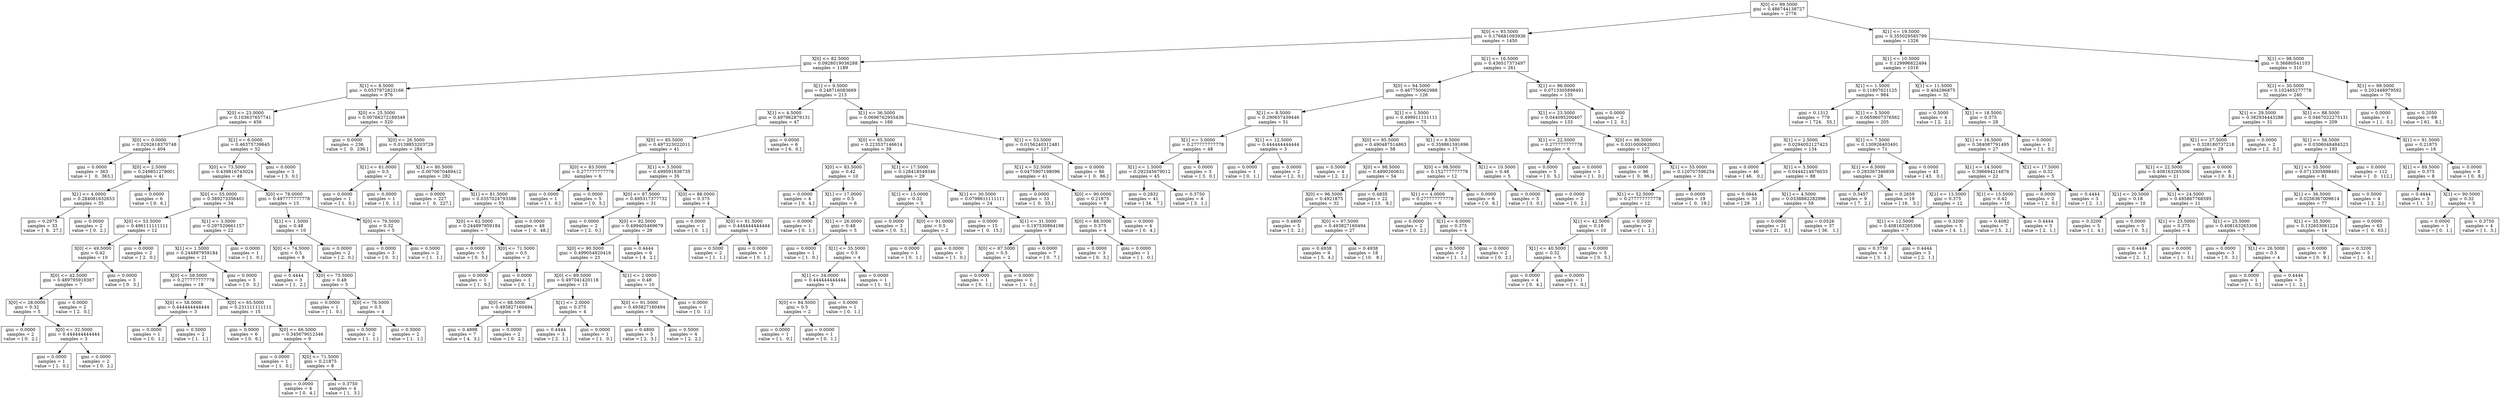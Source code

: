 digraph Tree {
0 [label="X[0] <= 99.5000\ngini = 0.486744138727\nsamples = 2776", shape="box"] ;
1 [label="X[0] <= 93.5000\ngini = 0.176681093936\nsamples = 1450", shape="box"] ;
0 -> 1 ;
2 [label="X[0] <= 82.5000\ngini = 0.0928019036288\nsamples = 1189", shape="box"] ;
1 -> 2 ;
3 [label="X[1] <= 8.5000\ngini = 0.0537972823166\nsamples = 976", shape="box"] ;
2 -> 3 ;
4 [label="X[0] <= 23.0000\ngini = 0.103637657741\nsamples = 456", shape="box"] ;
3 -> 4 ;
5 [label="X[0] <= 0.0000\ngini = 0.0292618370748\nsamples = 404", shape="box"] ;
4 -> 5 ;
6 [label="gini = 0.0000\nsamples = 363\nvalue = [   0.  363.]", shape="box"] ;
5 -> 6 ;
7 [label="X[0] <= 2.5000\ngini = 0.249851279001\nsamples = 41", shape="box"] ;
5 -> 7 ;
8 [label="X[1] <= 4.0000\ngini = 0.284081632653\nsamples = 35", shape="box"] ;
7 -> 8 ;
9 [label="gini = 0.2975\nsamples = 33\nvalue = [  6.  27.]", shape="box"] ;
8 -> 9 ;
10 [label="gini = 0.0000\nsamples = 2\nvalue = [ 0.  2.]", shape="box"] ;
8 -> 10 ;
11 [label="gini = 0.0000\nsamples = 6\nvalue = [ 0.  6.]", shape="box"] ;
7 -> 11 ;
12 [label="X[1] <= 6.0000\ngini = 0.46375739645\nsamples = 52", shape="box"] ;
4 -> 12 ;
13 [label="X[0] <= 73.5000\ngini = 0.439816743024\nsamples = 49", shape="box"] ;
12 -> 13 ;
14 [label="X[0] <= 55.0000\ngini = 0.389273356401\nsamples = 34", shape="box"] ;
13 -> 14 ;
15 [label="X[0] <= 53.5000\ngini = 0.486111111111\nsamples = 12", shape="box"] ;
14 -> 15 ;
16 [label="X[0] <= 49.5000\ngini = 0.42\nsamples = 10", shape="box"] ;
15 -> 16 ;
17 [label="X[0] <= 42.5000\ngini = 0.489795918367\nsamples = 7", shape="box"] ;
16 -> 17 ;
18 [label="X[0] <= 28.0000\ngini = 0.32\nsamples = 5", shape="box"] ;
17 -> 18 ;
19 [label="gini = 0.0000\nsamples = 2\nvalue = [ 0.  2.]", shape="box"] ;
18 -> 19 ;
20 [label="X[0] <= 32.5000\ngini = 0.444444444444\nsamples = 3", shape="box"] ;
18 -> 20 ;
21 [label="gini = 0.0000\nsamples = 1\nvalue = [ 1.  0.]", shape="box"] ;
20 -> 21 ;
22 [label="gini = 0.0000\nsamples = 2\nvalue = [ 0.  2.]", shape="box"] ;
20 -> 22 ;
23 [label="gini = 0.0000\nsamples = 2\nvalue = [ 2.  0.]", shape="box"] ;
17 -> 23 ;
24 [label="gini = 0.0000\nsamples = 3\nvalue = [ 0.  3.]", shape="box"] ;
16 -> 24 ;
25 [label="gini = 0.0000\nsamples = 2\nvalue = [ 2.  0.]", shape="box"] ;
15 -> 25 ;
26 [label="X[1] <= 3.5000\ngini = 0.297520661157\nsamples = 22", shape="box"] ;
14 -> 26 ;
27 [label="X[1] <= 1.5000\ngini = 0.244897959184\nsamples = 21", shape="box"] ;
26 -> 27 ;
28 [label="X[0] <= 59.5000\ngini = 0.277777777778\nsamples = 18", shape="box"] ;
27 -> 28 ;
29 [label="X[0] <= 58.0000\ngini = 0.444444444444\nsamples = 3", shape="box"] ;
28 -> 29 ;
30 [label="gini = 0.0000\nsamples = 1\nvalue = [ 0.  1.]", shape="box"] ;
29 -> 30 ;
31 [label="gini = 0.5000\nsamples = 2\nvalue = [ 1.  1.]", shape="box"] ;
29 -> 31 ;
32 [label="X[0] <= 65.5000\ngini = 0.231111111111\nsamples = 15", shape="box"] ;
28 -> 32 ;
33 [label="gini = 0.0000\nsamples = 6\nvalue = [ 0.  6.]", shape="box"] ;
32 -> 33 ;
34 [label="X[0] <= 66.5000\ngini = 0.345679012346\nsamples = 9", shape="box"] ;
32 -> 34 ;
35 [label="gini = 0.0000\nsamples = 1\nvalue = [ 1.  0.]", shape="box"] ;
34 -> 35 ;
36 [label="X[0] <= 71.5000\ngini = 0.21875\nsamples = 8", shape="box"] ;
34 -> 36 ;
37 [label="gini = 0.0000\nsamples = 4\nvalue = [ 0.  4.]", shape="box"] ;
36 -> 37 ;
38 [label="gini = 0.3750\nsamples = 4\nvalue = [ 1.  3.]", shape="box"] ;
36 -> 38 ;
39 [label="gini = 0.0000\nsamples = 3\nvalue = [ 0.  3.]", shape="box"] ;
27 -> 39 ;
40 [label="gini = 0.0000\nsamples = 1\nvalue = [ 1.  0.]", shape="box"] ;
26 -> 40 ;
41 [label="X[0] <= 78.0000\ngini = 0.497777777778\nsamples = 15", shape="box"] ;
13 -> 41 ;
42 [label="X[1] <= 1.5000\ngini = 0.48\nsamples = 10", shape="box"] ;
41 -> 42 ;
43 [label="X[0] <= 74.5000\ngini = 0.5\nsamples = 8", shape="box"] ;
42 -> 43 ;
44 [label="gini = 0.4444\nsamples = 3\nvalue = [ 1.  2.]", shape="box"] ;
43 -> 44 ;
45 [label="X[0] <= 75.5000\ngini = 0.48\nsamples = 5", shape="box"] ;
43 -> 45 ;
46 [label="gini = 0.0000\nsamples = 1\nvalue = [ 1.  0.]", shape="box"] ;
45 -> 46 ;
47 [label="X[0] <= 76.5000\ngini = 0.5\nsamples = 4", shape="box"] ;
45 -> 47 ;
48 [label="gini = 0.5000\nsamples = 2\nvalue = [ 1.  1.]", shape="box"] ;
47 -> 48 ;
49 [label="gini = 0.5000\nsamples = 2\nvalue = [ 1.  1.]", shape="box"] ;
47 -> 49 ;
50 [label="gini = 0.0000\nsamples = 2\nvalue = [ 2.  0.]", shape="box"] ;
42 -> 50 ;
51 [label="X[0] <= 79.5000\ngini = 0.32\nsamples = 5", shape="box"] ;
41 -> 51 ;
52 [label="gini = 0.0000\nsamples = 3\nvalue = [ 0.  3.]", shape="box"] ;
51 -> 52 ;
53 [label="gini = 0.5000\nsamples = 2\nvalue = [ 1.  1.]", shape="box"] ;
51 -> 53 ;
54 [label="gini = 0.0000\nsamples = 3\nvalue = [ 3.  0.]", shape="box"] ;
12 -> 54 ;
55 [label="X[0] <= 25.5000\ngini = 0.00766272189349\nsamples = 520", shape="box"] ;
3 -> 55 ;
56 [label="gini = 0.0000\nsamples = 236\nvalue = [   0.  236.]", shape="box"] ;
55 -> 56 ;
57 [label="X[0] <= 26.5000\ngini = 0.0139853203729\nsamples = 284", shape="box"] ;
55 -> 57 ;
58 [label="X[1] <= 61.0000\ngini = 0.5\nsamples = 2", shape="box"] ;
57 -> 58 ;
59 [label="gini = 0.0000\nsamples = 1\nvalue = [ 1.  0.]", shape="box"] ;
58 -> 59 ;
60 [label="gini = 0.0000\nsamples = 1\nvalue = [ 0.  1.]", shape="box"] ;
58 -> 60 ;
61 [label="X[1] <= 80.5000\ngini = 0.0070670489412\nsamples = 282", shape="box"] ;
57 -> 61 ;
62 [label="gini = 0.0000\nsamples = 227\nvalue = [   0.  227.]", shape="box"] ;
61 -> 62 ;
63 [label="X[1] <= 81.5000\ngini = 0.0357024793388\nsamples = 55", shape="box"] ;
61 -> 63 ;
64 [label="X[0] <= 62.5000\ngini = 0.244897959184\nsamples = 7", shape="box"] ;
63 -> 64 ;
65 [label="gini = 0.0000\nsamples = 5\nvalue = [ 0.  5.]", shape="box"] ;
64 -> 65 ;
66 [label="X[0] <= 71.5000\ngini = 0.5\nsamples = 2", shape="box"] ;
64 -> 66 ;
67 [label="gini = 0.0000\nsamples = 1\nvalue = [ 1.  0.]", shape="box"] ;
66 -> 67 ;
68 [label="gini = 0.0000\nsamples = 1\nvalue = [ 0.  1.]", shape="box"] ;
66 -> 68 ;
69 [label="gini = 0.0000\nsamples = 48\nvalue = [  0.  48.]", shape="box"] ;
63 -> 69 ;
70 [label="X[1] <= 9.5000\ngini = 0.248716083669\nsamples = 213", shape="box"] ;
2 -> 70 ;
71 [label="X[1] <= 4.5000\ngini = 0.497962879131\nsamples = 47", shape="box"] ;
70 -> 71 ;
72 [label="X[0] <= 85.5000\ngini = 0.497323022011\nsamples = 41", shape="box"] ;
71 -> 72 ;
73 [label="X[0] <= 83.5000\ngini = 0.277777777778\nsamples = 6", shape="box"] ;
72 -> 73 ;
74 [label="gini = 0.0000\nsamples = 1\nvalue = [ 1.  0.]", shape="box"] ;
73 -> 74 ;
75 [label="gini = 0.0000\nsamples = 5\nvalue = [ 0.  5.]", shape="box"] ;
73 -> 75 ;
76 [label="X[1] <= 3.5000\ngini = 0.499591836735\nsamples = 35", shape="box"] ;
72 -> 76 ;
77 [label="X[0] <= 87.5000\ngini = 0.495317377732\nsamples = 31", shape="box"] ;
76 -> 77 ;
78 [label="gini = 0.0000\nsamples = 2\nvalue = [ 2.  0.]", shape="box"] ;
77 -> 78 ;
79 [label="X[0] <= 92.5000\ngini = 0.499405469679\nsamples = 29", shape="box"] ;
77 -> 79 ;
80 [label="X[0] <= 90.5000\ngini = 0.499054820416\nsamples = 23", shape="box"] ;
79 -> 80 ;
81 [label="X[0] <= 89.5000\ngini = 0.497041420118\nsamples = 13", shape="box"] ;
80 -> 81 ;
82 [label="X[0] <= 88.5000\ngini = 0.493827160494\nsamples = 9", shape="box"] ;
81 -> 82 ;
83 [label="gini = 0.4898\nsamples = 7\nvalue = [ 4.  3.]", shape="box"] ;
82 -> 83 ;
84 [label="gini = 0.0000\nsamples = 2\nvalue = [ 0.  2.]", shape="box"] ;
82 -> 84 ;
85 [label="X[1] <= 2.0000\ngini = 0.375\nsamples = 4", shape="box"] ;
81 -> 85 ;
86 [label="gini = 0.4444\nsamples = 3\nvalue = [ 2.  1.]", shape="box"] ;
85 -> 86 ;
87 [label="gini = 0.0000\nsamples = 1\nvalue = [ 1.  0.]", shape="box"] ;
85 -> 87 ;
88 [label="X[1] <= 2.0000\ngini = 0.48\nsamples = 10", shape="box"] ;
80 -> 88 ;
89 [label="X[0] <= 91.5000\ngini = 0.493827160494\nsamples = 9", shape="box"] ;
88 -> 89 ;
90 [label="gini = 0.4800\nsamples = 5\nvalue = [ 2.  3.]", shape="box"] ;
89 -> 90 ;
91 [label="gini = 0.5000\nsamples = 4\nvalue = [ 2.  2.]", shape="box"] ;
89 -> 91 ;
92 [label="gini = 0.0000\nsamples = 1\nvalue = [ 0.  1.]", shape="box"] ;
88 -> 92 ;
93 [label="gini = 0.4444\nsamples = 6\nvalue = [ 4.  2.]", shape="box"] ;
79 -> 93 ;
94 [label="X[0] <= 88.0000\ngini = 0.375\nsamples = 4", shape="box"] ;
76 -> 94 ;
95 [label="gini = 0.0000\nsamples = 1\nvalue = [ 0.  1.]", shape="box"] ;
94 -> 95 ;
96 [label="X[0] <= 91.5000\ngini = 0.444444444444\nsamples = 3", shape="box"] ;
94 -> 96 ;
97 [label="gini = 0.5000\nsamples = 2\nvalue = [ 1.  1.]", shape="box"] ;
96 -> 97 ;
98 [label="gini = 0.0000\nsamples = 1\nvalue = [ 0.  1.]", shape="box"] ;
96 -> 98 ;
99 [label="gini = 0.0000\nsamples = 6\nvalue = [ 6.  0.]", shape="box"] ;
71 -> 99 ;
100 [label="X[1] <= 36.5000\ngini = 0.0696762955436\nsamples = 166", shape="box"] ;
70 -> 100 ;
101 [label="X[0] <= 85.5000\ngini = 0.223537146614\nsamples = 39", shape="box"] ;
100 -> 101 ;
102 [label="X[0] <= 83.5000\ngini = 0.42\nsamples = 10", shape="box"] ;
101 -> 102 ;
103 [label="gini = 0.0000\nsamples = 4\nvalue = [ 0.  4.]", shape="box"] ;
102 -> 103 ;
104 [label="X[1] <= 17.0000\ngini = 0.5\nsamples = 6", shape="box"] ;
102 -> 104 ;
105 [label="gini = 0.0000\nsamples = 1\nvalue = [ 0.  1.]", shape="box"] ;
104 -> 105 ;
106 [label="X[1] <= 26.0000\ngini = 0.48\nsamples = 5", shape="box"] ;
104 -> 106 ;
107 [label="gini = 0.0000\nsamples = 1\nvalue = [ 1.  0.]", shape="box"] ;
106 -> 107 ;
108 [label="X[1] <= 35.5000\ngini = 0.5\nsamples = 4", shape="box"] ;
106 -> 108 ;
109 [label="X[1] <= 34.0000\ngini = 0.444444444444\nsamples = 3", shape="box"] ;
108 -> 109 ;
110 [label="X[0] <= 84.5000\ngini = 0.5\nsamples = 2", shape="box"] ;
109 -> 110 ;
111 [label="gini = 0.0000\nsamples = 1\nvalue = [ 1.  0.]", shape="box"] ;
110 -> 111 ;
112 [label="gini = 0.0000\nsamples = 1\nvalue = [ 0.  1.]", shape="box"] ;
110 -> 112 ;
113 [label="gini = 0.0000\nsamples = 1\nvalue = [ 0.  1.]", shape="box"] ;
109 -> 113 ;
114 [label="gini = 0.0000\nsamples = 1\nvalue = [ 1.  0.]", shape="box"] ;
108 -> 114 ;
115 [label="X[1] <= 17.5000\ngini = 0.128418549346\nsamples = 29", shape="box"] ;
101 -> 115 ;
116 [label="X[1] <= 15.0000\ngini = 0.32\nsamples = 5", shape="box"] ;
115 -> 116 ;
117 [label="gini = 0.0000\nsamples = 3\nvalue = [ 0.  3.]", shape="box"] ;
116 -> 117 ;
118 [label="X[0] <= 91.0000\ngini = 0.5\nsamples = 2", shape="box"] ;
116 -> 118 ;
119 [label="gini = 0.0000\nsamples = 1\nvalue = [ 0.  1.]", shape="box"] ;
118 -> 119 ;
120 [label="gini = 0.0000\nsamples = 1\nvalue = [ 1.  0.]", shape="box"] ;
118 -> 120 ;
121 [label="X[1] <= 30.5000\ngini = 0.0798611111111\nsamples = 24", shape="box"] ;
115 -> 121 ;
122 [label="gini = 0.0000\nsamples = 15\nvalue = [  0.  15.]", shape="box"] ;
121 -> 122 ;
123 [label="X[1] <= 31.5000\ngini = 0.197530864198\nsamples = 9", shape="box"] ;
121 -> 123 ;
124 [label="X[0] <= 87.5000\ngini = 0.5\nsamples = 2", shape="box"] ;
123 -> 124 ;
125 [label="gini = 0.0000\nsamples = 1\nvalue = [ 0.  1.]", shape="box"] ;
124 -> 125 ;
126 [label="gini = 0.0000\nsamples = 1\nvalue = [ 1.  0.]", shape="box"] ;
124 -> 126 ;
127 [label="gini = 0.0000\nsamples = 7\nvalue = [ 0.  7.]", shape="box"] ;
123 -> 127 ;
128 [label="X[1] <= 53.5000\ngini = 0.0156240312481\nsamples = 127", shape="box"] ;
100 -> 128 ;
129 [label="X[1] <= 52.5000\ngini = 0.0475907198096\nsamples = 41", shape="box"] ;
128 -> 129 ;
130 [label="gini = 0.0000\nsamples = 33\nvalue = [  0.  33.]", shape="box"] ;
129 -> 130 ;
131 [label="X[0] <= 90.0000\ngini = 0.21875\nsamples = 8", shape="box"] ;
129 -> 131 ;
132 [label="X[0] <= 88.5000\ngini = 0.375\nsamples = 4", shape="box"] ;
131 -> 132 ;
133 [label="gini = 0.0000\nsamples = 3\nvalue = [ 0.  3.]", shape="box"] ;
132 -> 133 ;
134 [label="gini = 0.0000\nsamples = 1\nvalue = [ 1.  0.]", shape="box"] ;
132 -> 134 ;
135 [label="gini = 0.0000\nsamples = 4\nvalue = [ 0.  4.]", shape="box"] ;
131 -> 135 ;
136 [label="gini = 0.0000\nsamples = 86\nvalue = [  0.  86.]", shape="box"] ;
128 -> 136 ;
137 [label="X[1] <= 16.5000\ngini = 0.436517373497\nsamples = 261", shape="box"] ;
1 -> 137 ;
138 [label="X[0] <= 94.5000\ngini = 0.467750062988\nsamples = 126", shape="box"] ;
137 -> 138 ;
139 [label="X[1] <= 8.5000\ngini = 0.290657439446\nsamples = 51", shape="box"] ;
138 -> 139 ;
140 [label="X[1] <= 3.0000\ngini = 0.277777777778\nsamples = 48", shape="box"] ;
139 -> 140 ;
141 [label="X[1] <= 1.5000\ngini = 0.292345679012\nsamples = 45", shape="box"] ;
140 -> 141 ;
142 [label="gini = 0.2832\nsamples = 41\nvalue = [ 34.   7.]", shape="box"] ;
141 -> 142 ;
143 [label="gini = 0.3750\nsamples = 4\nvalue = [ 3.  1.]", shape="box"] ;
141 -> 143 ;
144 [label="gini = 0.0000\nsamples = 3\nvalue = [ 3.  0.]", shape="box"] ;
140 -> 144 ;
145 [label="X[1] <= 12.5000\ngini = 0.444444444444\nsamples = 3", shape="box"] ;
139 -> 145 ;
146 [label="gini = 0.0000\nsamples = 1\nvalue = [ 0.  1.]", shape="box"] ;
145 -> 146 ;
147 [label="gini = 0.0000\nsamples = 2\nvalue = [ 2.  0.]", shape="box"] ;
145 -> 147 ;
148 [label="X[1] <= 1.5000\ngini = 0.499911111111\nsamples = 75", shape="box"] ;
138 -> 148 ;
149 [label="X[0] <= 95.5000\ngini = 0.490487514863\nsamples = 58", shape="box"] ;
148 -> 149 ;
150 [label="gini = 0.5000\nsamples = 4\nvalue = [ 2.  2.]", shape="box"] ;
149 -> 150 ;
151 [label="X[0] <= 98.5000\ngini = 0.4890260631\nsamples = 54", shape="box"] ;
149 -> 151 ;
152 [label="X[0] <= 96.5000\ngini = 0.4921875\nsamples = 32", shape="box"] ;
151 -> 152 ;
153 [label="gini = 0.4800\nsamples = 5\nvalue = [ 3.  2.]", shape="box"] ;
152 -> 153 ;
154 [label="X[0] <= 97.5000\ngini = 0.493827160494\nsamples = 27", shape="box"] ;
152 -> 154 ;
155 [label="gini = 0.4938\nsamples = 9\nvalue = [ 5.  4.]", shape="box"] ;
154 -> 155 ;
156 [label="gini = 0.4938\nsamples = 18\nvalue = [ 10.   8.]", shape="box"] ;
154 -> 156 ;
157 [label="gini = 0.4835\nsamples = 22\nvalue = [ 13.   9.]", shape="box"] ;
151 -> 157 ;
158 [label="X[1] <= 8.5000\ngini = 0.359861591696\nsamples = 17", shape="box"] ;
148 -> 158 ;
159 [label="X[0] <= 98.5000\ngini = 0.152777777778\nsamples = 12", shape="box"] ;
158 -> 159 ;
160 [label="X[1] <= 4.0000\ngini = 0.277777777778\nsamples = 6", shape="box"] ;
159 -> 160 ;
161 [label="gini = 0.0000\nsamples = 2\nvalue = [ 0.  2.]", shape="box"] ;
160 -> 161 ;
162 [label="X[1] <= 6.0000\ngini = 0.375\nsamples = 4", shape="box"] ;
160 -> 162 ;
163 [label="gini = 0.5000\nsamples = 2\nvalue = [ 1.  1.]", shape="box"] ;
162 -> 163 ;
164 [label="gini = 0.0000\nsamples = 2\nvalue = [ 0.  2.]", shape="box"] ;
162 -> 164 ;
165 [label="gini = 0.0000\nsamples = 6\nvalue = [ 0.  6.]", shape="box"] ;
159 -> 165 ;
166 [label="X[1] <= 10.5000\ngini = 0.48\nsamples = 5", shape="box"] ;
158 -> 166 ;
167 [label="gini = 0.0000\nsamples = 3\nvalue = [ 3.  0.]", shape="box"] ;
166 -> 167 ;
168 [label="gini = 0.0000\nsamples = 2\nvalue = [ 0.  2.]", shape="box"] ;
166 -> 168 ;
169 [label="X[1] <= 96.0000\ngini = 0.0713305898491\nsamples = 135", shape="box"] ;
137 -> 169 ;
170 [label="X[1] <= 23.5000\ngini = 0.044095200407\nsamples = 133", shape="box"] ;
169 -> 170 ;
171 [label="X[1] <= 22.5000\ngini = 0.277777777778\nsamples = 6", shape="box"] ;
170 -> 171 ;
172 [label="gini = 0.0000\nsamples = 5\nvalue = [ 0.  5.]", shape="box"] ;
171 -> 172 ;
173 [label="gini = 0.0000\nsamples = 1\nvalue = [ 1.  0.]", shape="box"] ;
171 -> 173 ;
174 [label="X[0] <= 98.5000\ngini = 0.0310000620001\nsamples = 127", shape="box"] ;
170 -> 174 ;
175 [label="gini = 0.0000\nsamples = 96\nvalue = [  0.  96.]", shape="box"] ;
174 -> 175 ;
176 [label="X[1] <= 55.0000\ngini = 0.120707596254\nsamples = 31", shape="box"] ;
174 -> 176 ;
177 [label="X[1] <= 52.5000\ngini = 0.277777777778\nsamples = 12", shape="box"] ;
176 -> 177 ;
178 [label="X[1] <= 42.5000\ngini = 0.18\nsamples = 10", shape="box"] ;
177 -> 178 ;
179 [label="X[1] <= 40.5000\ngini = 0.32\nsamples = 5", shape="box"] ;
178 -> 179 ;
180 [label="gini = 0.0000\nsamples = 4\nvalue = [ 0.  4.]", shape="box"] ;
179 -> 180 ;
181 [label="gini = 0.0000\nsamples = 1\nvalue = [ 1.  0.]", shape="box"] ;
179 -> 181 ;
182 [label="gini = 0.0000\nsamples = 5\nvalue = [ 0.  5.]", shape="box"] ;
178 -> 182 ;
183 [label="gini = 0.5000\nsamples = 2\nvalue = [ 1.  1.]", shape="box"] ;
177 -> 183 ;
184 [label="gini = 0.0000\nsamples = 19\nvalue = [  0.  19.]", shape="box"] ;
176 -> 184 ;
185 [label="gini = 0.0000\nsamples = 2\nvalue = [ 2.  0.]", shape="box"] ;
169 -> 185 ;
186 [label="X[1] <= 19.5000\ngini = 0.355029585799\nsamples = 1326", shape="box"] ;
0 -> 186 ;
187 [label="X[1] <= 10.5000\ngini = 0.129996822494\nsamples = 1016", shape="box"] ;
186 -> 187 ;
188 [label="X[1] <= 1.5000\ngini = 0.11807621125\nsamples = 984", shape="box"] ;
187 -> 188 ;
189 [label="gini = 0.1312\nsamples = 779\nvalue = [ 724.   55.]", shape="box"] ;
188 -> 189 ;
190 [label="X[1] <= 5.5000\ngini = 0.0659607376562\nsamples = 205", shape="box"] ;
188 -> 190 ;
191 [label="X[1] <= 2.5000\ngini = 0.0294052127423\nsamples = 134", shape="box"] ;
190 -> 191 ;
192 [label="gini = 0.0000\nsamples = 46\nvalue = [ 46.   0.]", shape="box"] ;
191 -> 192 ;
193 [label="X[1] <= 3.5000\ngini = 0.0444214876033\nsamples = 88", shape="box"] ;
191 -> 193 ;
194 [label="gini = 0.0644\nsamples = 30\nvalue = [ 29.   1.]", shape="box"] ;
193 -> 194 ;
195 [label="X[1] <= 4.5000\ngini = 0.0338882282996\nsamples = 58", shape="box"] ;
193 -> 195 ;
196 [label="gini = 0.0000\nsamples = 21\nvalue = [ 21.   0.]", shape="box"] ;
195 -> 196 ;
197 [label="gini = 0.0526\nsamples = 37\nvalue = [ 36.   1.]", shape="box"] ;
195 -> 197 ;
198 [label="X[1] <= 7.5000\ngini = 0.130926403491\nsamples = 71", shape="box"] ;
190 -> 198 ;
199 [label="X[1] <= 6.5000\ngini = 0.293367346939\nsamples = 28", shape="box"] ;
198 -> 199 ;
200 [label="gini = 0.3457\nsamples = 9\nvalue = [ 7.  2.]", shape="box"] ;
199 -> 200 ;
201 [label="gini = 0.2659\nsamples = 19\nvalue = [ 16.   3.]", shape="box"] ;
199 -> 201 ;
202 [label="gini = 0.0000\nsamples = 43\nvalue = [ 43.   0.]", shape="box"] ;
198 -> 202 ;
203 [label="X[1] <= 11.5000\ngini = 0.404296875\nsamples = 32", shape="box"] ;
187 -> 203 ;
204 [label="gini = 0.5000\nsamples = 4\nvalue = [ 2.  2.]", shape="box"] ;
203 -> 204 ;
205 [label="X[1] <= 18.5000\ngini = 0.375\nsamples = 28", shape="box"] ;
203 -> 205 ;
206 [label="X[1] <= 16.5000\ngini = 0.384087791495\nsamples = 27", shape="box"] ;
205 -> 206 ;
207 [label="X[1] <= 14.5000\ngini = 0.396694214876\nsamples = 22", shape="box"] ;
206 -> 207 ;
208 [label="X[1] <= 13.5000\ngini = 0.375\nsamples = 12", shape="box"] ;
207 -> 208 ;
209 [label="X[1] <= 12.5000\ngini = 0.408163265306\nsamples = 7", shape="box"] ;
208 -> 209 ;
210 [label="gini = 0.3750\nsamples = 4\nvalue = [ 3.  1.]", shape="box"] ;
209 -> 210 ;
211 [label="gini = 0.4444\nsamples = 3\nvalue = [ 2.  1.]", shape="box"] ;
209 -> 211 ;
212 [label="gini = 0.3200\nsamples = 5\nvalue = [ 4.  1.]", shape="box"] ;
208 -> 212 ;
213 [label="X[1] <= 15.5000\ngini = 0.42\nsamples = 10", shape="box"] ;
207 -> 213 ;
214 [label="gini = 0.4082\nsamples = 7\nvalue = [ 5.  2.]", shape="box"] ;
213 -> 214 ;
215 [label="gini = 0.4444\nsamples = 3\nvalue = [ 2.  1.]", shape="box"] ;
213 -> 215 ;
216 [label="X[1] <= 17.5000\ngini = 0.32\nsamples = 5", shape="box"] ;
206 -> 216 ;
217 [label="gini = 0.0000\nsamples = 2\nvalue = [ 2.  0.]", shape="box"] ;
216 -> 217 ;
218 [label="gini = 0.4444\nsamples = 3\nvalue = [ 2.  1.]", shape="box"] ;
216 -> 218 ;
219 [label="gini = 0.0000\nsamples = 1\nvalue = [ 1.  0.]", shape="box"] ;
205 -> 219 ;
220 [label="X[1] <= 98.5000\ngini = 0.36680541103\nsamples = 310", shape="box"] ;
186 -> 220 ;
221 [label="X[1] <= 30.5000\ngini = 0.102465277778\nsamples = 240", shape="box"] ;
220 -> 221 ;
222 [label="X[1] <= 29.5000\ngini = 0.382934443288\nsamples = 31", shape="box"] ;
221 -> 222 ;
223 [label="X[1] <= 27.5000\ngini = 0.328180737218\nsamples = 29", shape="box"] ;
222 -> 223 ;
224 [label="X[1] <= 22.5000\ngini = 0.408163265306\nsamples = 21", shape="box"] ;
223 -> 224 ;
225 [label="X[1] <= 20.5000\ngini = 0.18\nsamples = 10", shape="box"] ;
224 -> 225 ;
226 [label="gini = 0.3200\nsamples = 5\nvalue = [ 1.  4.]", shape="box"] ;
225 -> 226 ;
227 [label="gini = 0.0000\nsamples = 5\nvalue = [ 0.  5.]", shape="box"] ;
225 -> 227 ;
228 [label="X[1] <= 24.5000\ngini = 0.495867768595\nsamples = 11", shape="box"] ;
224 -> 228 ;
229 [label="X[1] <= 23.5000\ngini = 0.375\nsamples = 4", shape="box"] ;
228 -> 229 ;
230 [label="gini = 0.4444\nsamples = 3\nvalue = [ 2.  1.]", shape="box"] ;
229 -> 230 ;
231 [label="gini = 0.0000\nsamples = 1\nvalue = [ 1.  0.]", shape="box"] ;
229 -> 231 ;
232 [label="X[1] <= 25.5000\ngini = 0.408163265306\nsamples = 7", shape="box"] ;
228 -> 232 ;
233 [label="gini = 0.0000\nsamples = 3\nvalue = [ 0.  3.]", shape="box"] ;
232 -> 233 ;
234 [label="X[1] <= 26.5000\ngini = 0.5\nsamples = 4", shape="box"] ;
232 -> 234 ;
235 [label="gini = 0.0000\nsamples = 1\nvalue = [ 1.  0.]", shape="box"] ;
234 -> 235 ;
236 [label="gini = 0.4444\nsamples = 3\nvalue = [ 1.  2.]", shape="box"] ;
234 -> 236 ;
237 [label="gini = 0.0000\nsamples = 8\nvalue = [ 0.  8.]", shape="box"] ;
223 -> 237 ;
238 [label="gini = 0.0000\nsamples = 2\nvalue = [ 2.  0.]", shape="box"] ;
222 -> 238 ;
239 [label="X[1] <= 88.5000\ngini = 0.0467022275131\nsamples = 209", shape="box"] ;
221 -> 239 ;
240 [label="X[1] <= 56.5000\ngini = 0.0306048484523\nsamples = 193", shape="box"] ;
239 -> 240 ;
241 [label="X[1] <= 55.5000\ngini = 0.0713305898491\nsamples = 81", shape="box"] ;
240 -> 241 ;
242 [label="X[1] <= 36.5000\ngini = 0.0256367009614\nsamples = 77", shape="box"] ;
241 -> 242 ;
243 [label="X[1] <= 35.5000\ngini = 0.132653061224\nsamples = 14", shape="box"] ;
242 -> 243 ;
244 [label="gini = 0.0000\nsamples = 9\nvalue = [ 0.  9.]", shape="box"] ;
243 -> 244 ;
245 [label="gini = 0.3200\nsamples = 5\nvalue = [ 1.  4.]", shape="box"] ;
243 -> 245 ;
246 [label="gini = 0.0000\nsamples = 63\nvalue = [  0.  63.]", shape="box"] ;
242 -> 246 ;
247 [label="gini = 0.5000\nsamples = 4\nvalue = [ 2.  2.]", shape="box"] ;
241 -> 247 ;
248 [label="gini = 0.0000\nsamples = 112\nvalue = [   0.  112.]", shape="box"] ;
240 -> 248 ;
249 [label="X[1] <= 91.5000\ngini = 0.21875\nsamples = 16", shape="box"] ;
239 -> 249 ;
250 [label="X[1] <= 89.5000\ngini = 0.375\nsamples = 8", shape="box"] ;
249 -> 250 ;
251 [label="gini = 0.4444\nsamples = 3\nvalue = [ 1.  2.]", shape="box"] ;
250 -> 251 ;
252 [label="X[1] <= 90.5000\ngini = 0.32\nsamples = 5", shape="box"] ;
250 -> 252 ;
253 [label="gini = 0.0000\nsamples = 1\nvalue = [ 0.  1.]", shape="box"] ;
252 -> 253 ;
254 [label="gini = 0.3750\nsamples = 4\nvalue = [ 1.  3.]", shape="box"] ;
252 -> 254 ;
255 [label="gini = 0.0000\nsamples = 8\nvalue = [ 0.  8.]", shape="box"] ;
249 -> 255 ;
256 [label="X[1] <= 99.5000\ngini = 0.202448979592\nsamples = 70", shape="box"] ;
220 -> 256 ;
257 [label="gini = 0.0000\nsamples = 1\nvalue = [ 1.  0.]", shape="box"] ;
256 -> 257 ;
258 [label="gini = 0.2050\nsamples = 69\nvalue = [ 61.   8.]", shape="box"] ;
256 -> 258 ;
}